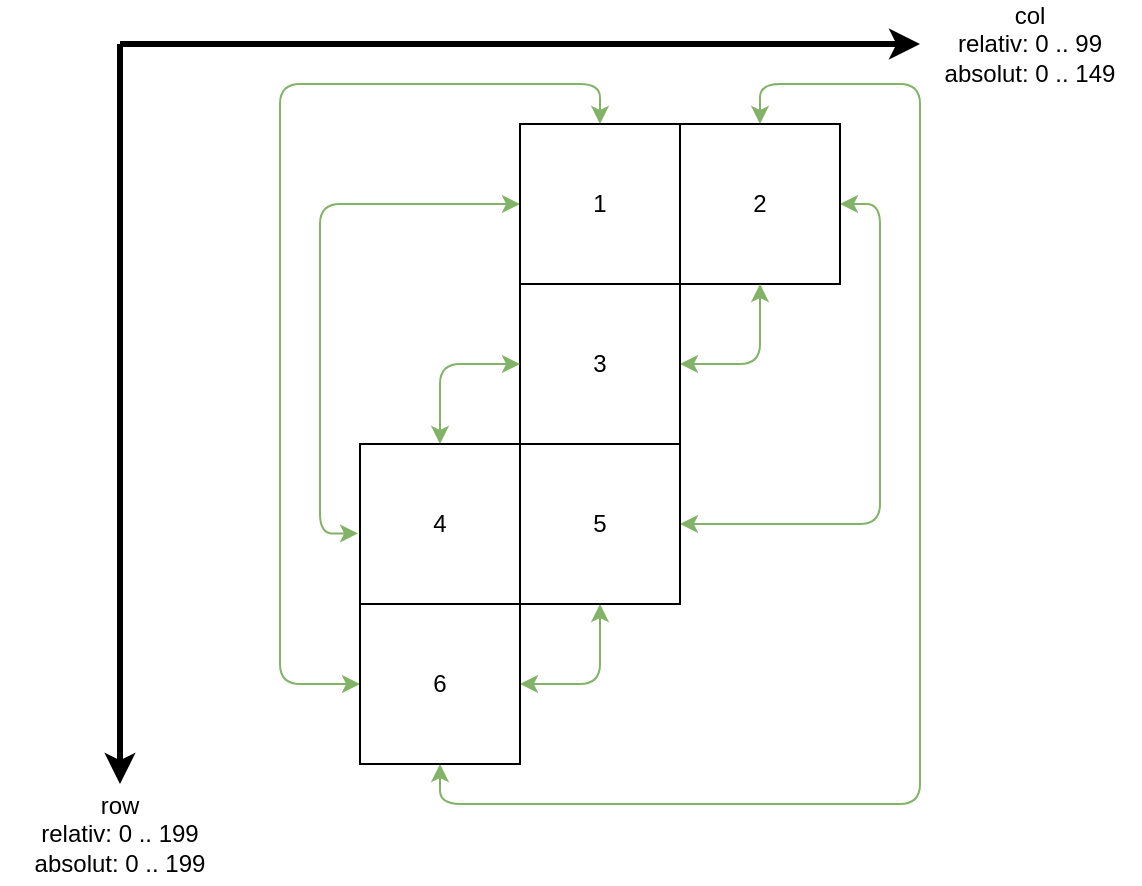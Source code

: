 <mxfile version="20.7.4" type="device"><diagram id="kbt4WCZEl_AAfCN8vzkS" name="Seite-1"><mxGraphModel dx="1318" dy="959" grid="1" gridSize="10" guides="1" tooltips="1" connect="1" arrows="1" fold="1" page="1" pageScale="1" pageWidth="827" pageHeight="1169" math="0" shadow="0"><root><mxCell id="0"/><mxCell id="1" parent="0"/><mxCell id="Iu2oIkoHDnUHz4d8nD3s-12" style="edgeStyle=orthogonalEdgeStyle;rounded=1;sketch=0;jumpStyle=none;orthogonalLoop=1;jettySize=auto;html=1;entryX=-0.012;entryY=0.559;entryDx=0;entryDy=0;entryPerimeter=0;strokeColor=#82b366;startArrow=classic;startFill=1;endArrow=classic;endFill=1;exitX=0;exitY=0.5;exitDx=0;exitDy=0;fillColor=#d5e8d4;" parent="1" source="Iu2oIkoHDnUHz4d8nD3s-1" target="Iu2oIkoHDnUHz4d8nD3s-8" edge="1"><mxGeometry relative="1" as="geometry"/></mxCell><mxCell id="Iu2oIkoHDnUHz4d8nD3s-18" style="edgeStyle=orthogonalEdgeStyle;rounded=1;sketch=0;jumpStyle=none;orthogonalLoop=1;jettySize=auto;html=1;exitX=0.5;exitY=0;exitDx=0;exitDy=0;entryX=0;entryY=0.5;entryDx=0;entryDy=0;strokeColor=#82b366;startArrow=classic;startFill=1;endArrow=classic;endFill=1;fillColor=#d5e8d4;" parent="1" source="Iu2oIkoHDnUHz4d8nD3s-1" target="Iu2oIkoHDnUHz4d8nD3s-3" edge="1"><mxGeometry relative="1" as="geometry"><Array as="points"><mxPoint x="400" y="140"/><mxPoint x="240" y="140"/><mxPoint x="240" y="440"/></Array></mxGeometry></mxCell><mxCell id="Iu2oIkoHDnUHz4d8nD3s-1" value="1" style="whiteSpace=wrap;html=1;aspect=fixed;" parent="1" vertex="1"><mxGeometry x="360" y="160" width="80" height="80" as="geometry"/></mxCell><mxCell id="Iu2oIkoHDnUHz4d8nD3s-15" style="edgeStyle=orthogonalEdgeStyle;rounded=1;sketch=0;jumpStyle=none;orthogonalLoop=1;jettySize=auto;html=1;exitX=1;exitY=0.5;exitDx=0;exitDy=0;entryX=1;entryY=0.5;entryDx=0;entryDy=0;strokeColor=#82b366;startArrow=classic;startFill=1;endArrow=classic;endFill=1;fillColor=#d5e8d4;" parent="1" source="Iu2oIkoHDnUHz4d8nD3s-2" target="Iu2oIkoHDnUHz4d8nD3s-5" edge="1"><mxGeometry relative="1" as="geometry"/></mxCell><mxCell id="Iu2oIkoHDnUHz4d8nD3s-17" style="edgeStyle=orthogonalEdgeStyle;rounded=1;sketch=0;jumpStyle=none;orthogonalLoop=1;jettySize=auto;html=1;exitX=0.5;exitY=0;exitDx=0;exitDy=0;entryX=0.5;entryY=1;entryDx=0;entryDy=0;strokeColor=#82b366;startArrow=classic;startFill=1;endArrow=classic;endFill=1;fillColor=#d5e8d4;" parent="1" source="Iu2oIkoHDnUHz4d8nD3s-2" target="Iu2oIkoHDnUHz4d8nD3s-3" edge="1"><mxGeometry relative="1" as="geometry"><Array as="points"><mxPoint x="480" y="140"/><mxPoint x="560" y="140"/><mxPoint x="560" y="500"/><mxPoint x="320" y="500"/></Array></mxGeometry></mxCell><mxCell id="Iu2oIkoHDnUHz4d8nD3s-2" value="2" style="whiteSpace=wrap;html=1;aspect=fixed;" parent="1" vertex="1"><mxGeometry x="440" y="160" width="80" height="80" as="geometry"/></mxCell><mxCell id="Iu2oIkoHDnUHz4d8nD3s-16" style="edgeStyle=orthogonalEdgeStyle;rounded=1;sketch=0;jumpStyle=none;orthogonalLoop=1;jettySize=auto;html=1;exitX=1;exitY=0.5;exitDx=0;exitDy=0;entryX=0.5;entryY=1;entryDx=0;entryDy=0;strokeColor=#82b366;startArrow=classic;startFill=1;endArrow=classic;endFill=1;fillColor=#d5e8d4;" parent="1" source="Iu2oIkoHDnUHz4d8nD3s-3" target="Iu2oIkoHDnUHz4d8nD3s-5" edge="1"><mxGeometry relative="1" as="geometry"/></mxCell><mxCell id="Iu2oIkoHDnUHz4d8nD3s-3" value="6" style="whiteSpace=wrap;html=1;aspect=fixed;" parent="1" vertex="1"><mxGeometry x="280" y="400" width="80" height="80" as="geometry"/></mxCell><mxCell id="Iu2oIkoHDnUHz4d8nD3s-5" value="5" style="whiteSpace=wrap;html=1;aspect=fixed;" parent="1" vertex="1"><mxGeometry x="360" y="320" width="80" height="80" as="geometry"/></mxCell><mxCell id="Iu2oIkoHDnUHz4d8nD3s-14" style="edgeStyle=orthogonalEdgeStyle;rounded=1;sketch=0;jumpStyle=none;orthogonalLoop=1;jettySize=auto;html=1;exitX=1;exitY=0.5;exitDx=0;exitDy=0;entryX=0.5;entryY=1;entryDx=0;entryDy=0;strokeColor=#82b366;startArrow=classic;startFill=1;endArrow=classic;endFill=1;fillColor=#d5e8d4;" parent="1" source="Iu2oIkoHDnUHz4d8nD3s-6" target="Iu2oIkoHDnUHz4d8nD3s-2" edge="1"><mxGeometry relative="1" as="geometry"/></mxCell><mxCell id="Iu2oIkoHDnUHz4d8nD3s-6" value="3" style="whiteSpace=wrap;html=1;aspect=fixed;" parent="1" vertex="1"><mxGeometry x="360" y="240" width="80" height="80" as="geometry"/></mxCell><mxCell id="Iu2oIkoHDnUHz4d8nD3s-13" style="edgeStyle=orthogonalEdgeStyle;rounded=1;sketch=0;jumpStyle=none;orthogonalLoop=1;jettySize=auto;html=1;exitX=0.5;exitY=0;exitDx=0;exitDy=0;entryX=0;entryY=0.5;entryDx=0;entryDy=0;strokeColor=#82b366;startArrow=classic;startFill=1;endArrow=classic;endFill=1;fillColor=#d5e8d4;" parent="1" source="Iu2oIkoHDnUHz4d8nD3s-8" target="Iu2oIkoHDnUHz4d8nD3s-6" edge="1"><mxGeometry relative="1" as="geometry"/></mxCell><mxCell id="Iu2oIkoHDnUHz4d8nD3s-8" value="4" style="whiteSpace=wrap;html=1;aspect=fixed;" parent="1" vertex="1"><mxGeometry x="280" y="320" width="80" height="80" as="geometry"/></mxCell><mxCell id="BfLdFz8RyLRo1n20Vmkz-14" value="" style="endArrow=classic;html=1;rounded=0;strokeWidth=3;" parent="1" target="BfLdFz8RyLRo1n20Vmkz-17" edge="1"><mxGeometry width="50" height="50" relative="1" as="geometry"><mxPoint x="160" y="120" as="sourcePoint"/><mxPoint x="160" y="500" as="targetPoint"/></mxGeometry></mxCell><mxCell id="BfLdFz8RyLRo1n20Vmkz-15" value="" style="endArrow=classic;html=1;rounded=0;strokeWidth=3;" parent="1" target="BfLdFz8RyLRo1n20Vmkz-18" edge="1"><mxGeometry width="50" height="50" relative="1" as="geometry"><mxPoint x="160" y="120" as="sourcePoint"/><mxPoint x="560" y="120" as="targetPoint"/></mxGeometry></mxCell><mxCell id="BfLdFz8RyLRo1n20Vmkz-17" value="row&lt;br&gt;relativ: 0 .. 199&lt;br&gt;absolut: 0 .. 199" style="text;html=1;strokeColor=none;fillColor=none;align=center;verticalAlign=middle;whiteSpace=wrap;rounded=0;" parent="1" vertex="1"><mxGeometry x="100" y="490" width="120" height="50" as="geometry"/></mxCell><mxCell id="BfLdFz8RyLRo1n20Vmkz-18" value="col&lt;br style=&quot;border-color: var(--border-color);&quot;&gt;relativ: 0 .. 99&lt;br style=&quot;border-color: var(--border-color);&quot;&gt;absolut: 0 .. 149" style="text;html=1;strokeColor=none;fillColor=none;align=center;verticalAlign=middle;whiteSpace=wrap;rounded=0;" parent="1" vertex="1"><mxGeometry x="560" y="105" width="110" height="30" as="geometry"/></mxCell></root></mxGraphModel></diagram></mxfile>